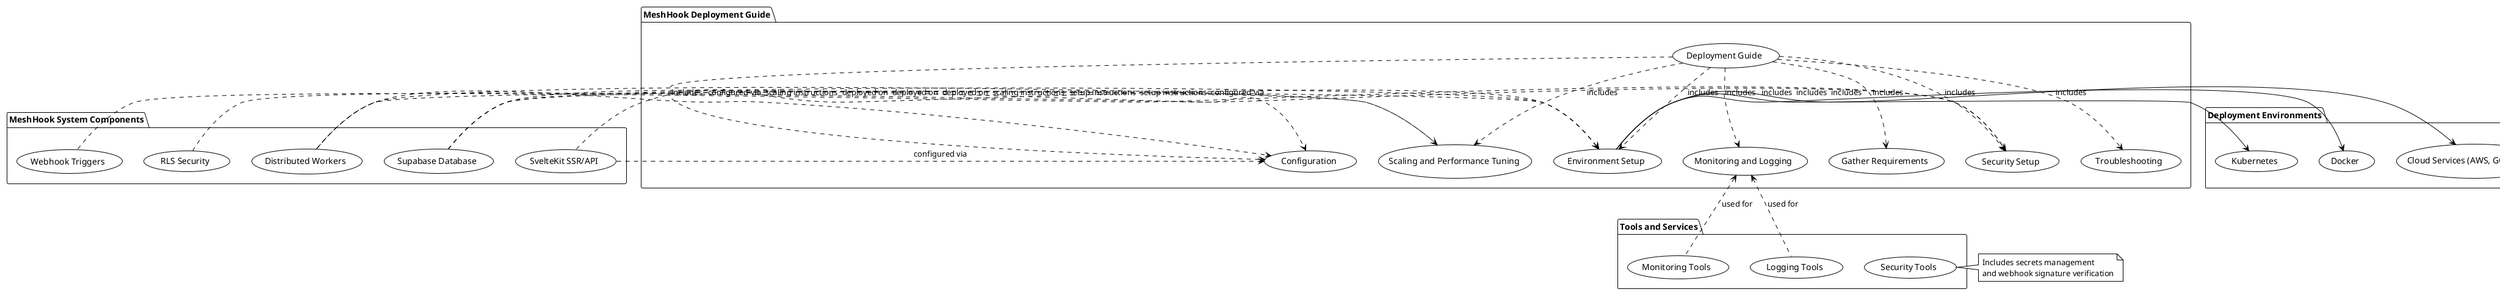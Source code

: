@startuml
!theme plain

package "MeshHook Deployment Guide" {
    [Deployment Guide] as (DG)
    [Gather Requirements] as (GR)
    [Environment Setup] as (ES)
    [Configuration] as (C)
    [Security Setup] as (SS)
    [Monitoring and Logging] as (ML)
    [Scaling and Performance Tuning] as (SPT)
    [Troubleshooting] as (T)
}

package "MeshHook System Components" {
    [SvelteKit SSR/API] as (SK)
    [Supabase Database] as (SD)
    [Distributed Workers] as (DW)
    [RLS Security] as (RLS)
    [Webhook Triggers] as (WT)
}

package "Deployment Environments" {
    [Cloud Services (AWS, GCP, Azure)] as (Cloud)
    [Docker] as (Docker)
    [Kubernetes] as (K8s)
}

package "Tools and Services" {
    [Monitoring Tools] as (MT)
    [Logging Tools] as (LT)
    [Security Tools] as (ST)
}

(DG) ..> (GR) : includes
(DG) ..> (ES) : includes
(DG) ..> (C) : includes
(DG) ..> (SS) : includes
(DG) ..> (ML) : includes
(DG) ..> (SPT) : includes
(DG) ..> (T) : includes

(SK) .up.> (ES) : deployed on
(SD) .up.> (ES) : deployed on
(DW) .up.> (ES) : deployed on

(SK) .right.> (C) : configured via
(SD) .right.> (C) : configured via
(DW) .right.> (C) : configured via

(RLS) .down.> (SS) : setup instructions
(WT) .down.> (SS) : setup instructions

(MT) .up.> (ML) : used for
(LT) .up.> (ML) : used for

(SD) .right.> (SPT) : scaling instructions
(DW) .right.> (SPT) : scaling instructions

(ES) -right-> (Cloud) : includes
(ES) -right-> (Docker) : includes
(ES) -right-> (K8s) : includes

note right of (Cloud)
  Cloud services include instructions
  for AWS, GCP, and Azure
end note

note right of (ST)
  Includes secrets management
  and webhook signature verification
end note

@enduml